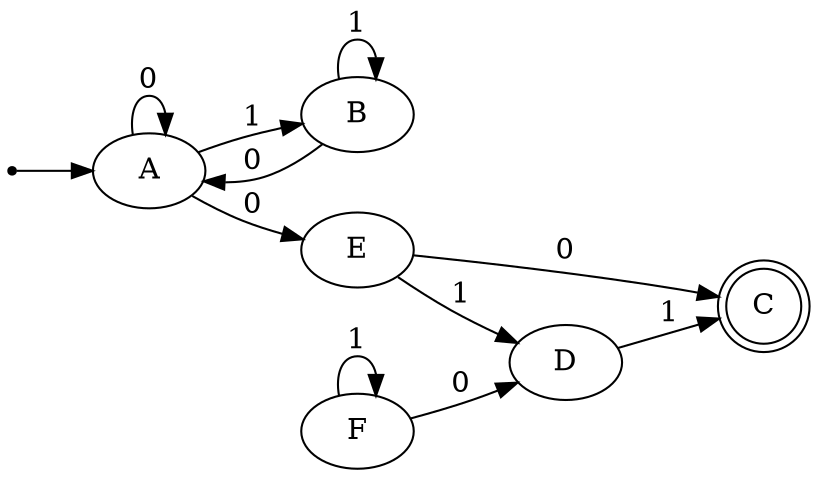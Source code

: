 digraph {
	graph [rankdir=LR]
	ini [shape=point]
	A
	ini -> A
	B
	C [shape=doublecircle]
	E
	F
	A -> B [label=1]
	A -> A [label=0]
	A -> E [label=0]
	E -> D [label=1]
	F -> F [label=1]
	D -> C [label=1]
	B -> A [label=0]
	E -> C [label=0]
	F -> D [label=0]
	B -> B [label=1]
}
